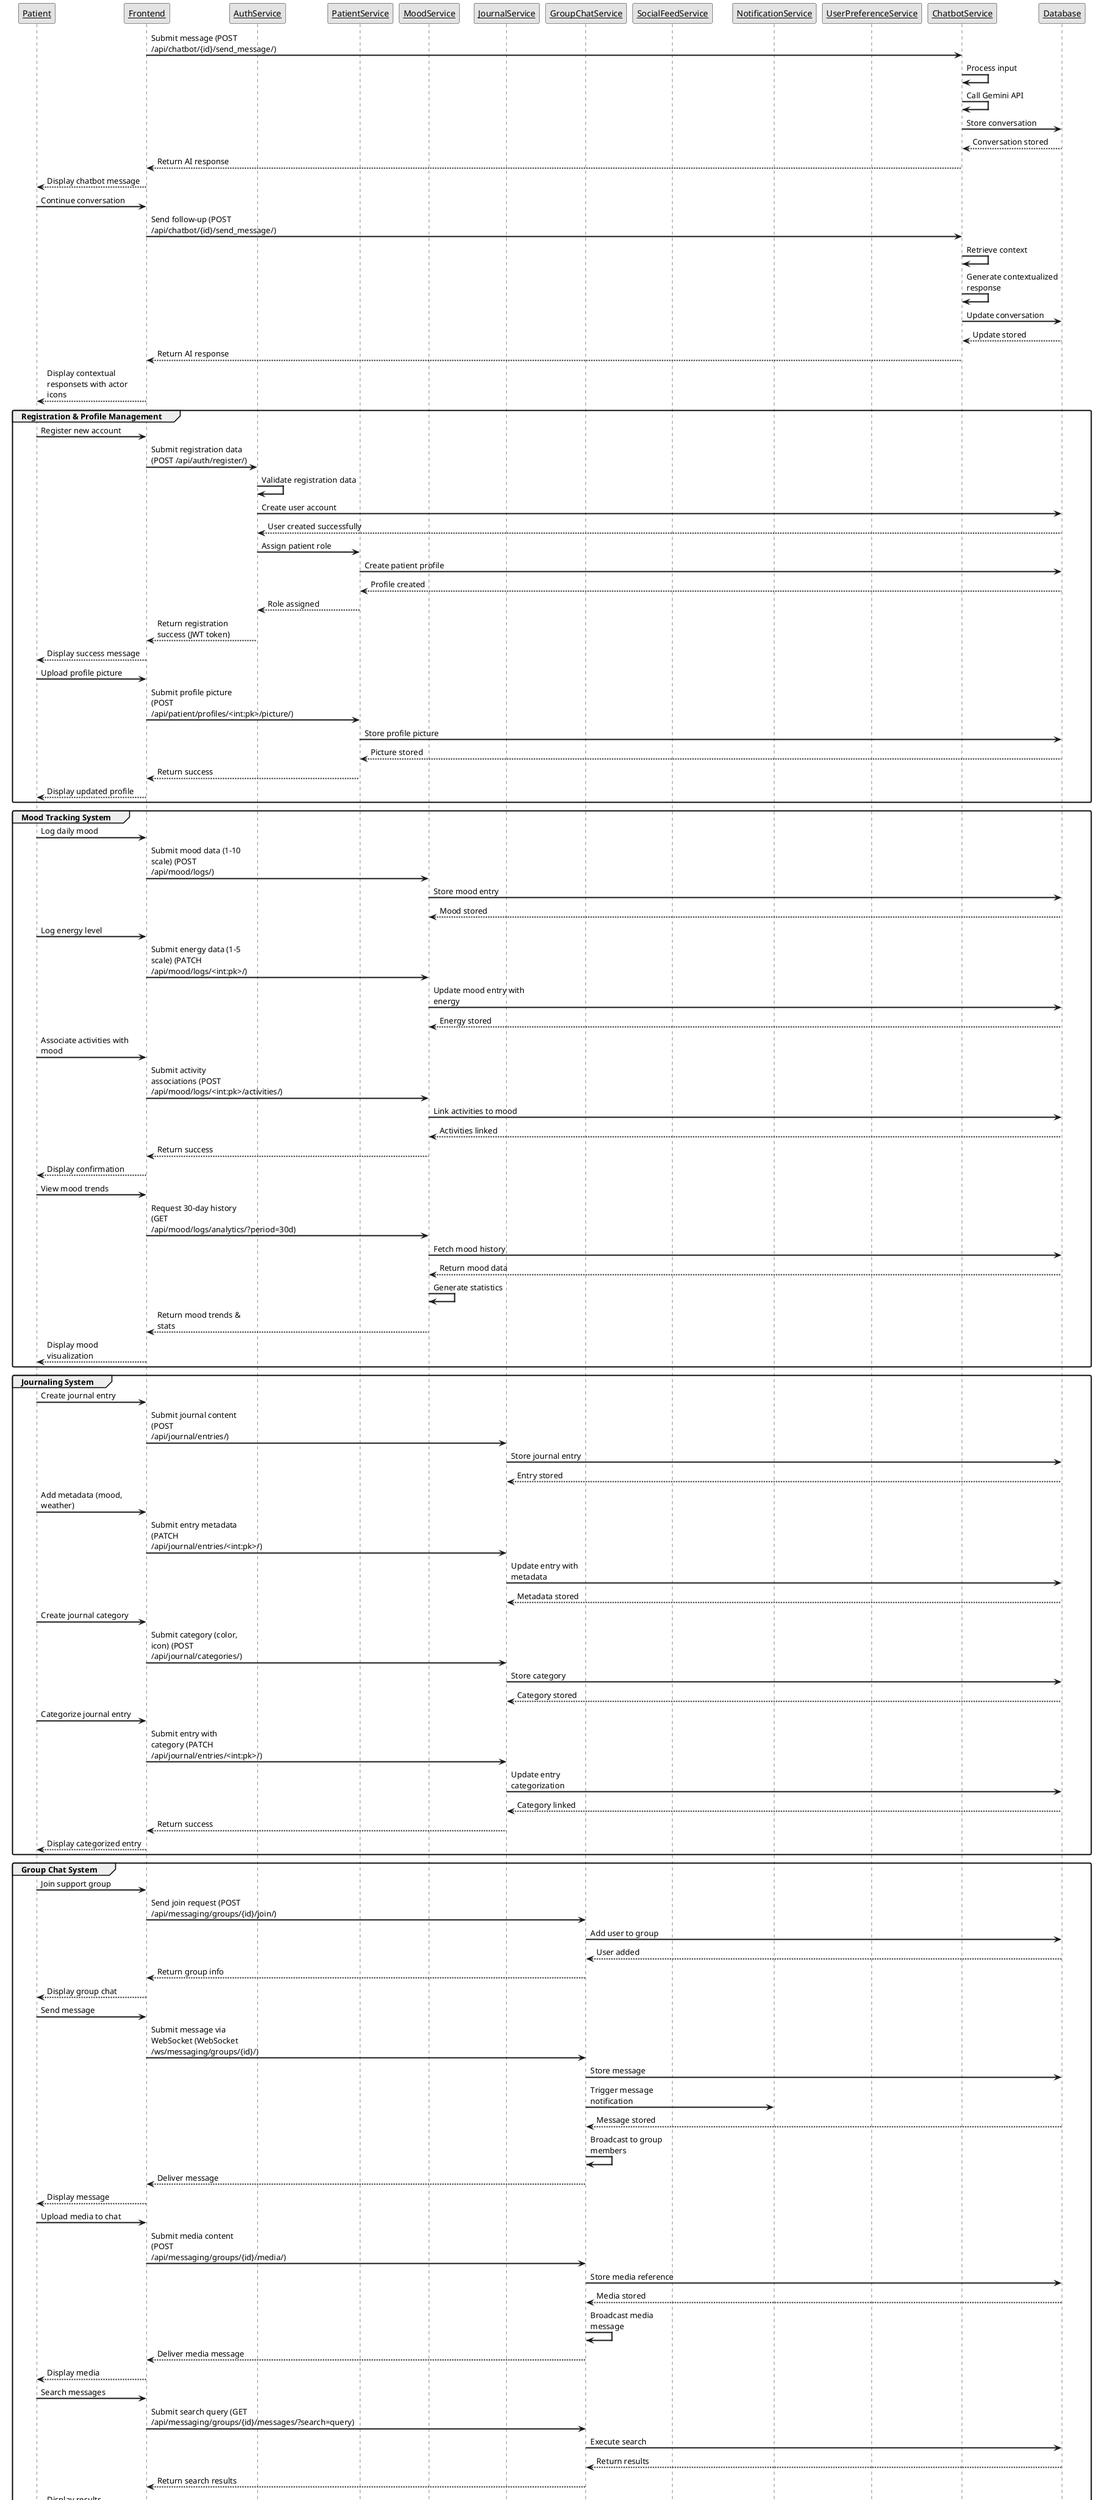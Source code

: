 @startuml

skinparam sequenceArrowThickness 2
skinparam roundcorner 5
skinparam maxmessagesize 160
skinparam sequenceParticipant underline
skinparam handwritten false
skinparam monochrome true

'     Patient -> Frontend: Send message to chatbot
    Frontend -> ChatbotService: Submit message (POST /api/chatbot/{id}/send_message/)
    ChatbotService -> ChatbotService: Process input
    ChatbotService -> ChatbotService: Call Gemini API
    ChatbotService -> Database: Store conversation
    Database --> ChatbotService: Conversation stored
    ChatbotService --> Frontend: Return AI response
    Frontend --> Patient: Display chatbot message
    
    Patient -> Frontend: Continue conversation
    Frontend -> ChatbotService: Send follow-up (POST /api/chatbot/{id}/send_message/)
    ChatbotService -> ChatbotService: Retrieve context
    ChatbotService -> ChatbotService: Generate contextualized response
    ChatbotService -> Database: Update conversation
    Database --> ChatbotService: Update stored
    ChatbotService --> Frontend: Return AI response
    Frontend --> Patient: Display contextual responsets with actor icons
actor "Patient" as Patient
participant "Frontend" as Frontend
participant "AuthService" as AuthService
participant "PatientService" as PatientService
participant "MoodService" as MoodService
participant "JournalService" as JournalService
participant "GroupChatService" as GroupChatService
participant "SocialFeedService" as SocialFeedService
participant "NotificationService" as NotificationService
participant "UserPreferenceService" as UserPreferenceService
participant "ChatbotService" as ChatbotService
database "Database" as Database



' === Registration & Profile Management ===
group Registration & Profile Management
    Patient -> Frontend: Register new account
    Frontend -> AuthService: Submit registration data (POST /api/auth/register/)
    AuthService -> AuthService: Validate registration data
    AuthService -> Database: Create user account
    Database --> AuthService: User created successfully
    AuthService -> PatientService: Assign patient role
    PatientService -> Database: Create patient profile
    Database --> PatientService: Profile created
    PatientService --> AuthService: Role assigned
    AuthService --> Frontend: Return registration success (JWT token)
    Frontend --> Patient: Display success message

    Patient -> Frontend: Upload profile picture
    Frontend -> PatientService: Submit profile picture (POST /api/patient/profiles/<int:pk>/picture/)
    PatientService -> Database: Store profile picture
    Database --> PatientService: Picture stored
    PatientService --> Frontend: Return success
    Frontend --> Patient: Display updated profile
end

' === Mood Tracking System ===
group Mood Tracking System
    Patient -> Frontend: Log daily mood
    Frontend -> MoodService: Submit mood data (1-10 scale) (POST /api/mood/logs/)
    MoodService -> Database: Store mood entry
    Database --> MoodService: Mood stored
    
    Patient -> Frontend: Log energy level
    Frontend -> MoodService: Submit energy data (1-5 scale) (PATCH /api/mood/logs/<int:pk>/)
    MoodService -> Database: Update mood entry with energy
    Database --> MoodService: Energy stored
    
    Patient -> Frontend: Associate activities with mood
    Frontend -> MoodService: Submit activity associations (POST /api/mood/logs/<int:pk>/activities/)
    MoodService -> Database: Link activities to mood
    Database --> MoodService: Activities linked
    MoodService --> Frontend: Return success
    Frontend --> Patient: Display confirmation
    
    Patient -> Frontend: View mood trends
    Frontend -> MoodService: Request 30-day history (GET /api/mood/logs/analytics/?period=30d)
    MoodService -> Database: Fetch mood history
    Database --> MoodService: Return mood data
    MoodService -> MoodService: Generate statistics
    MoodService --> Frontend: Return mood trends & stats
    Frontend --> Patient: Display mood visualization
end

' === Journaling System ===
group Journaling System
    Patient -> Frontend: Create journal entry
    Frontend -> JournalService: Submit journal content (POST /api/journal/entries/)
    JournalService -> Database: Store journal entry
    Database --> JournalService: Entry stored
    
    Patient -> Frontend: Add metadata (mood, weather)
    Frontend -> JournalService: Submit entry metadata (PATCH /api/journal/entries/<int:pk>/)
    JournalService -> Database: Update entry with metadata
    Database --> JournalService: Metadata stored
    
    Patient -> Frontend: Create journal category
    Frontend -> JournalService: Submit category (color, icon) (POST /api/journal/categories/)
    JournalService -> Database: Store category
    Database --> JournalService: Category stored
    
    Patient -> Frontend: Categorize journal entry
    Frontend -> JournalService: Submit entry with category (PATCH /api/journal/entries/<int:pk>/)
    JournalService -> Database: Update entry categorization
    Database --> JournalService: Category linked
    JournalService --> Frontend: Return success
    Frontend --> Patient: Display categorized entry
end

' === Group Messaging ===
group Group Chat System
    Patient -> Frontend: Join support group
    Frontend -> GroupChatService: Send join request (POST /api/messaging/groups/{id}/join/)
    GroupChatService -> Database: Add user to group
    Database --> GroupChatService: User added
    GroupChatService --> Frontend: Return group info
    Frontend --> Patient: Display group chat
    
    Patient -> Frontend: Send message
    Frontend -> GroupChatService: Submit message via WebSocket (WebSocket /ws/messaging/groups/{id}/)
    GroupChatService -> Database: Store message
    GroupChatService -> NotificationService: Trigger message notification
    Database --> GroupChatService: Message stored
    GroupChatService -> GroupChatService: Broadcast to group members
    GroupChatService --> Frontend: Deliver message
    Frontend --> Patient: Display message
    
    Patient -> Frontend: Upload media to chat
    Frontend -> GroupChatService: Submit media content (POST /api/messaging/groups/{id}/media/)
    GroupChatService -> Database: Store media reference
    Database --> GroupChatService: Media stored
    GroupChatService -> GroupChatService: Broadcast media message
    GroupChatService --> Frontend: Deliver media message
    Frontend --> Patient: Display media
    
    Patient -> Frontend: Search messages
    Frontend -> GroupChatService: Submit search query (GET /api/messaging/groups/{id}/messages/?search=query)
    GroupChatService -> Database: Execute search
    Database --> GroupChatService: Return results
    GroupChatService --> Frontend: Return search results
    Frontend --> Patient: Display results
end

' === Social Feed System ===
group Social Feed System
    Patient -> Frontend: Create post
    Frontend -> SocialFeedService: Submit post content (POST /api/feeds/posts/)
    SocialFeedService -> Database: Store post
    Database --> SocialFeedService: Post stored
    SocialFeedService --> Frontend: Return success
    Frontend --> Patient: Display post
    
    Patient -> Frontend: Add media to post
    Frontend -> SocialFeedService: Upload media files (POST /api/feeds/posts/{id}/media/)
    SocialFeedService -> Database: Store media references
    Database --> SocialFeedService: Media stored
    SocialFeedService --> Frontend: Return success
    Frontend --> Patient: Display post with media
    
    Patient -> Frontend: Like a post
    Frontend -> SocialFeedService: Submit like action (POST /api/feeds/posts/{id}/likes/)
    SocialFeedService -> Database: Store like
    SocialFeedService -> NotificationService: Notify post owner
    Database --> SocialFeedService: Like stored
    SocialFeedService --> Frontend: Return updated like count
    Frontend --> Patient: Update UI
    
    Patient -> Frontend: Comment on post
    Frontend -> SocialFeedService: Submit comment (POST /api/feeds/posts/{id}/comments/)
    SocialFeedService -> Database: Store comment
    SocialFeedService -> NotificationService: Notify relevant users
    Database --> SocialFeedService: Comment stored
    SocialFeedService --> Frontend: Return success
    Frontend --> Patient: Display comment
    
    Patient -> Frontend: Reply to comment
    Frontend -> SocialFeedService: Submit nested reply (POST /api/feeds/comments/{id}/replies/)
    SocialFeedService -> Database: Store nested comment
    SocialFeedService -> NotificationService: Notify parent comment author
    Database --> SocialFeedService: Reply stored
    SocialFeedService --> Frontend: Return success
    Frontend --> Patient: Display nested reply
end

' === Notification System ===
group Notification System
    note over NotificationService: Handling notifications for various events
    
    NotificationService -> Database: Store notification (POST /api/notifications/)
    Database --> NotificationService: Notification stored
    NotificationService -> NotificationService: Determine delivery channels
    
    alt WebSocket Notification
        NotificationService --> Frontend: Push real-time notification (WebSocket /ws/notifications/)
        Frontend --> Patient: Display notification
    else Email Notification
        NotificationService -> NotificationService: Generate email content
        NotificationService --> Patient: Send email notification
    end
    
    Patient -> Frontend: Interact with notification
    Frontend -> NotificationService: Mark as read (PATCH /api/notifications/{id}/)
    NotificationService -> Database: Update notification status
    Database --> NotificationService: Status updated
    NotificationService --> Frontend: Return success
    Frontend --> Patient: Update notification UI
end

' === User Preferences ===
group User Preferences Management
    Patient -> Frontend: Update display preferences
    Frontend -> UserPreferenceService: Submit display settings (PATCH /api/preferences/display/)
    UserPreferenceService -> Database: Store preferences
    Database --> UserPreferenceService: Preferences stored
    UserPreferenceService --> Frontend: Return success
    Frontend -> Frontend: Apply new settings
    Frontend --> Patient: Display updated interface
    
    Patient -> Frontend: Configure notifications
    Frontend -> UserPreferenceService: Submit notification preferences (PATCH /api/preferences/notifications/)
    UserPreferenceService -> Database: Store notification settings
    Database --> UserPreferenceService: Settings stored
    UserPreferenceService -> NotificationService: Update delivery rules
    UserPreferenceService --> Frontend: Return success
    Frontend --> Patient: Display updated settings
end

' === Basic AI Chatbot ===
group Basic AI Chatbot
    Patient -> Frontend: Send message to chatbot
    Frontend -> ChatbotService: Submit message (POST /api/chatbot/messages/)
    ChatbotService -> ChatbotService: Process input
    ChatbotService -> ChatbotService: Call Gemini API
    ChatbotService -> Database: Store conversation
    Database --> ChatbotService: Conversation stored
    ChatbotService --> Frontend: Return AI response
    Frontend --> Patient: Display chatbot message
    
    Patient -> Frontend: Continue conversation
    Frontend -> ChatbotService: Send follow-up (POST /api/chatbot/messages/)
    ChatbotService -> ChatbotService: Retrieve context
    ChatbotService -> ChatbotService: Generate contextualized response
    ChatbotService -> Database: Update conversation
    Database --> ChatbotService: Update stored
    ChatbotService --> Frontend: Return AI response
    Frontend --> Patient: Display contextual response
end

@enduml